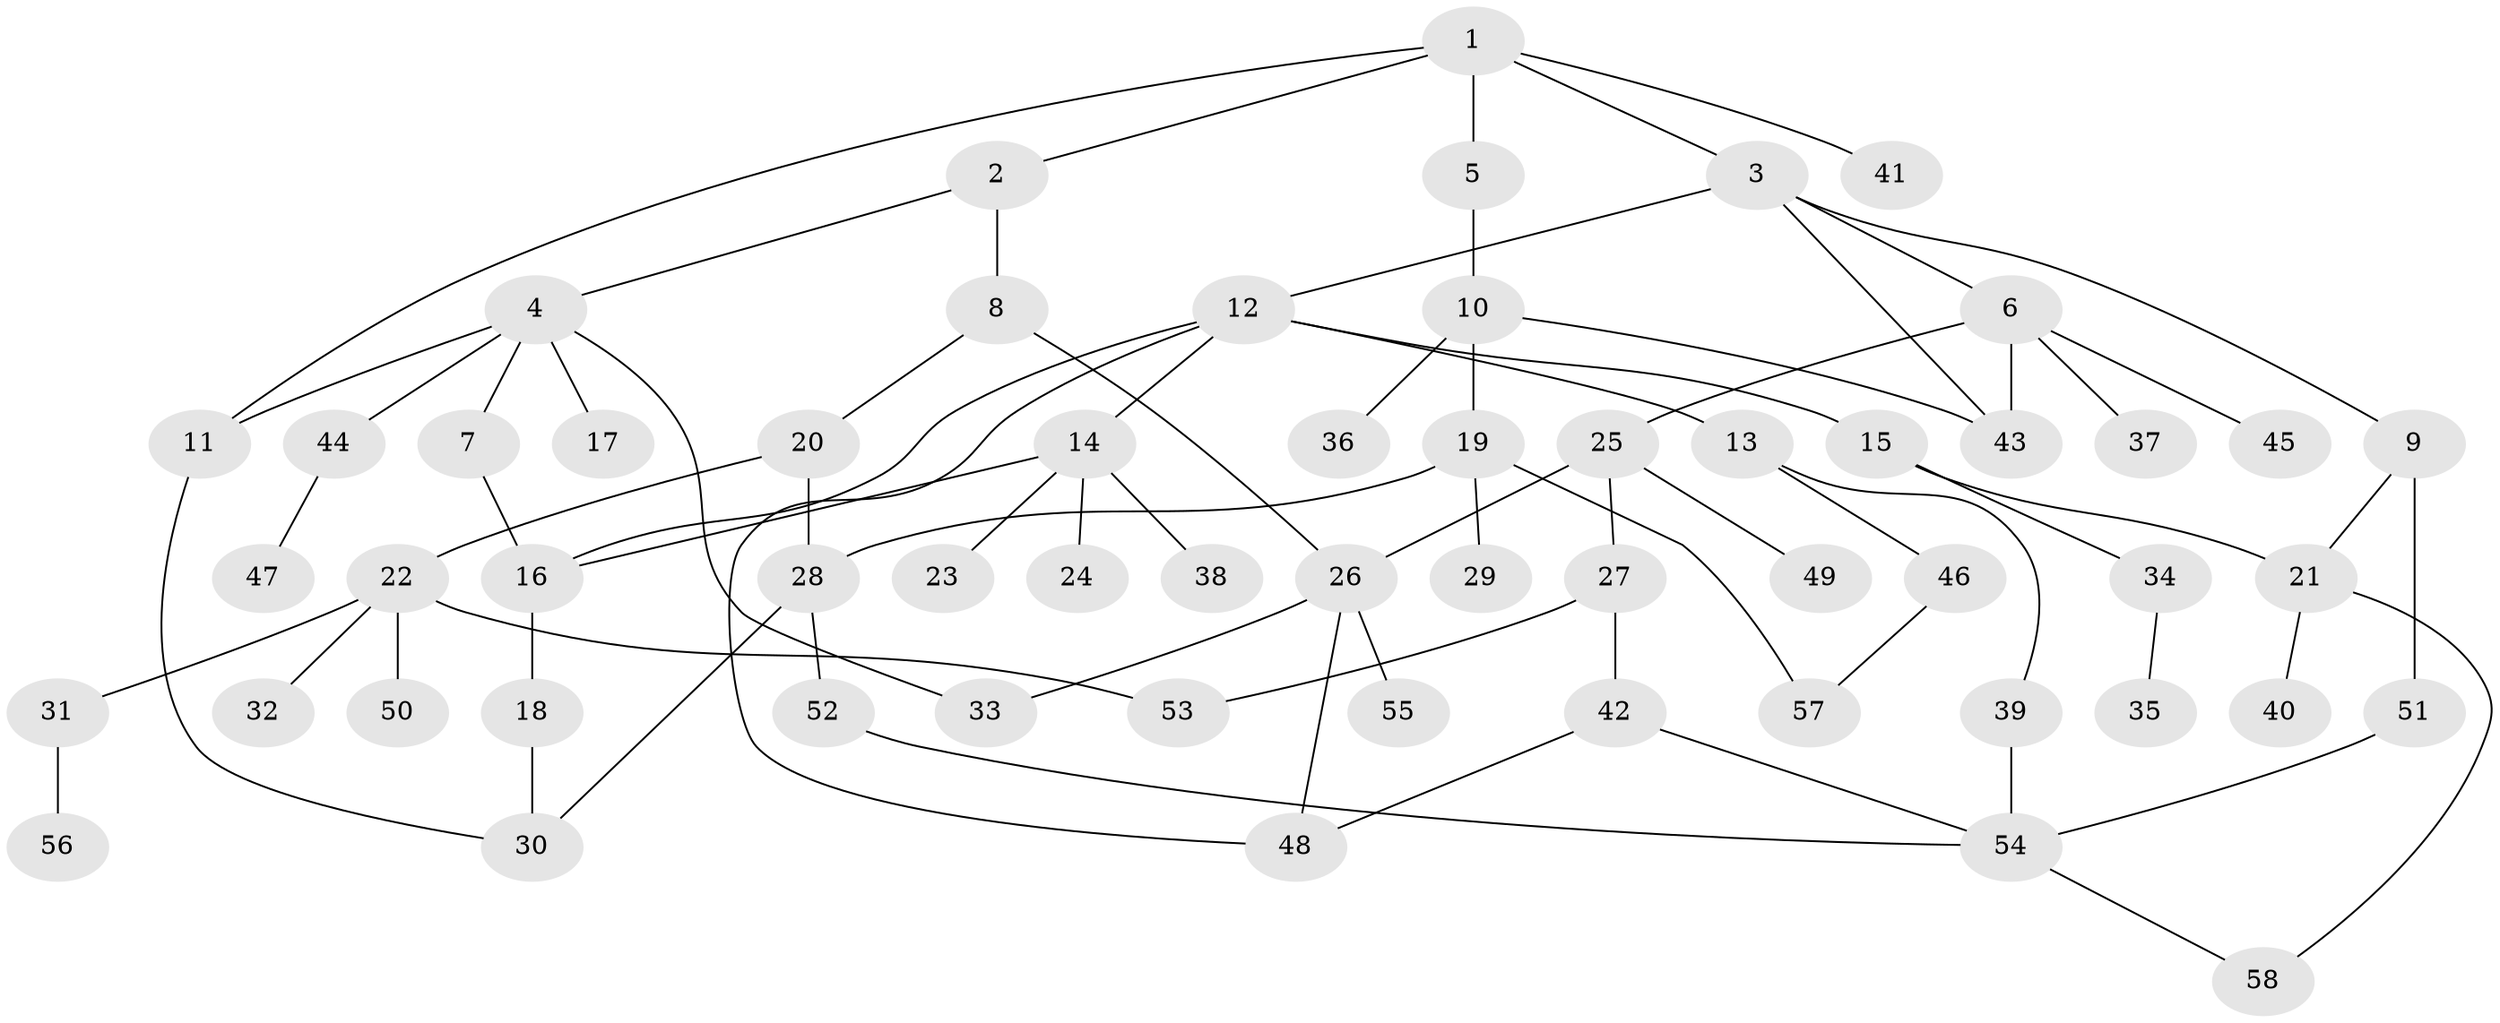 // Generated by graph-tools (version 1.1) at 2025/00/03/09/25 03:00:57]
// undirected, 58 vertices, 76 edges
graph export_dot {
graph [start="1"]
  node [color=gray90,style=filled];
  1;
  2;
  3;
  4;
  5;
  6;
  7;
  8;
  9;
  10;
  11;
  12;
  13;
  14;
  15;
  16;
  17;
  18;
  19;
  20;
  21;
  22;
  23;
  24;
  25;
  26;
  27;
  28;
  29;
  30;
  31;
  32;
  33;
  34;
  35;
  36;
  37;
  38;
  39;
  40;
  41;
  42;
  43;
  44;
  45;
  46;
  47;
  48;
  49;
  50;
  51;
  52;
  53;
  54;
  55;
  56;
  57;
  58;
  1 -- 2;
  1 -- 3;
  1 -- 5;
  1 -- 41;
  1 -- 11;
  2 -- 4;
  2 -- 8;
  3 -- 6;
  3 -- 9;
  3 -- 12;
  3 -- 43;
  4 -- 7;
  4 -- 11;
  4 -- 17;
  4 -- 44;
  4 -- 33;
  5 -- 10;
  6 -- 25;
  6 -- 37;
  6 -- 45;
  6 -- 43;
  7 -- 16;
  8 -- 20;
  8 -- 26;
  9 -- 51;
  9 -- 21;
  10 -- 19;
  10 -- 36;
  10 -- 43;
  11 -- 30;
  12 -- 13;
  12 -- 14;
  12 -- 15;
  12 -- 16;
  12 -- 48;
  13 -- 39;
  13 -- 46;
  14 -- 23;
  14 -- 24;
  14 -- 38;
  14 -- 16;
  15 -- 21;
  15 -- 34;
  16 -- 18;
  18 -- 30;
  19 -- 29;
  19 -- 28;
  19 -- 57;
  20 -- 22;
  20 -- 28;
  21 -- 40;
  21 -- 58;
  22 -- 31;
  22 -- 32;
  22 -- 50;
  22 -- 53;
  25 -- 26;
  25 -- 27;
  25 -- 49;
  26 -- 33;
  26 -- 55;
  26 -- 48;
  27 -- 42;
  27 -- 53;
  28 -- 30;
  28 -- 52;
  31 -- 56;
  34 -- 35;
  39 -- 54;
  42 -- 48;
  42 -- 54;
  44 -- 47;
  46 -- 57;
  51 -- 54;
  52 -- 54;
  54 -- 58;
}
